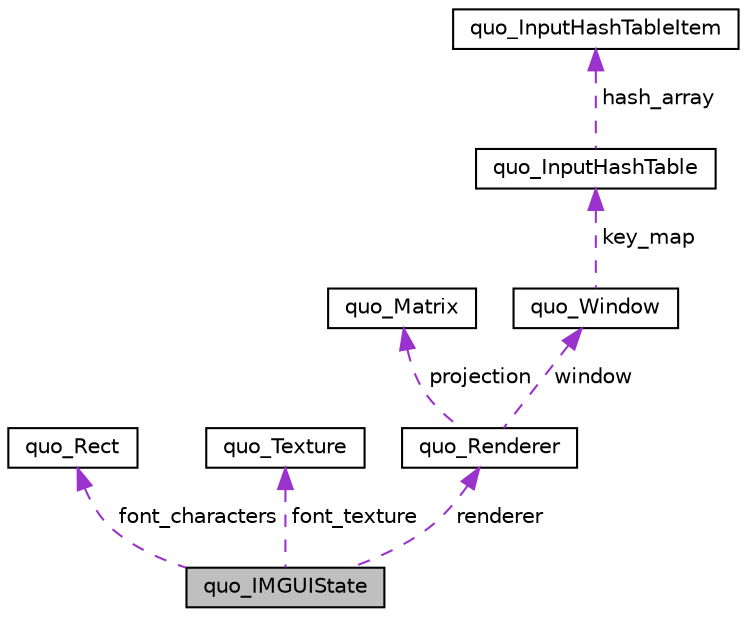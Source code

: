 digraph "quo_IMGUIState"
{
 // LATEX_PDF_SIZE
  edge [fontname="Helvetica",fontsize="10",labelfontname="Helvetica",labelfontsize="10"];
  node [fontname="Helvetica",fontsize="10",shape=record];
  Node1 [label="quo_IMGUIState",height=0.2,width=0.4,color="black", fillcolor="grey75", style="filled", fontcolor="black",tooltip="State for the immediate mode GUI."];
  Node2 -> Node1 [dir="back",color="darkorchid3",fontsize="10",style="dashed",label=" font_characters" ,fontname="Helvetica"];
  Node2 [label="quo_Rect",height=0.2,width=0.4,color="black", fillcolor="white", style="filled",URL="$structquo__Rect.html",tooltip="Generic rectangle struct."];
  Node3 -> Node1 [dir="back",color="darkorchid3",fontsize="10",style="dashed",label=" font_texture" ,fontname="Helvetica"];
  Node3 [label="quo_Texture",height=0.2,width=0.4,color="black", fillcolor="white", style="filled",URL="$structquo__Texture.html",tooltip="A texture that lives on the GPU. Should be created from a bitmap image."];
  Node4 -> Node1 [dir="back",color="darkorchid3",fontsize="10",style="dashed",label=" renderer" ,fontname="Helvetica"];
  Node4 [label="quo_Renderer",height=0.2,width=0.4,color="black", fillcolor="white", style="filled",URL="$structquo__Renderer.html",tooltip="Responsible for drawing things to the screen."];
  Node5 -> Node4 [dir="back",color="darkorchid3",fontsize="10",style="dashed",label=" projection" ,fontname="Helvetica"];
  Node5 [label="quo_Matrix",height=0.2,width=0.4,color="black", fillcolor="white", style="filled",URL="$structquo__Matrix.html",tooltip="Represents a 4x4 float matrix."];
  Node6 -> Node4 [dir="back",color="darkorchid3",fontsize="10",style="dashed",label=" window" ,fontname="Helvetica"];
  Node6 [label="quo_Window",height=0.2,width=0.4,color="black", fillcolor="white", style="filled",URL="$structquo__Window.html",tooltip="Platform window structure. Responsible for storing data about a window's state and it's OpenGL contex..."];
  Node7 -> Node6 [dir="back",color="darkorchid3",fontsize="10",style="dashed",label=" key_map" ,fontname="Helvetica"];
  Node7 [label="quo_InputHashTable",height=0.2,width=0.4,color="black", fillcolor="white", style="filled",URL="$structquo__InputHashTable.html",tooltip="[internal use only] Hash table for storing keymaps"];
  Node8 -> Node7 [dir="back",color="darkorchid3",fontsize="10",style="dashed",label=" hash_array" ,fontname="Helvetica"];
  Node8 [label="quo_InputHashTableItem",height=0.2,width=0.4,color="black", fillcolor="white", style="filled",URL="$structquo__InputHashTableItem.html",tooltip="[internal use only] Key value pair, for storing system input map items"];
}
